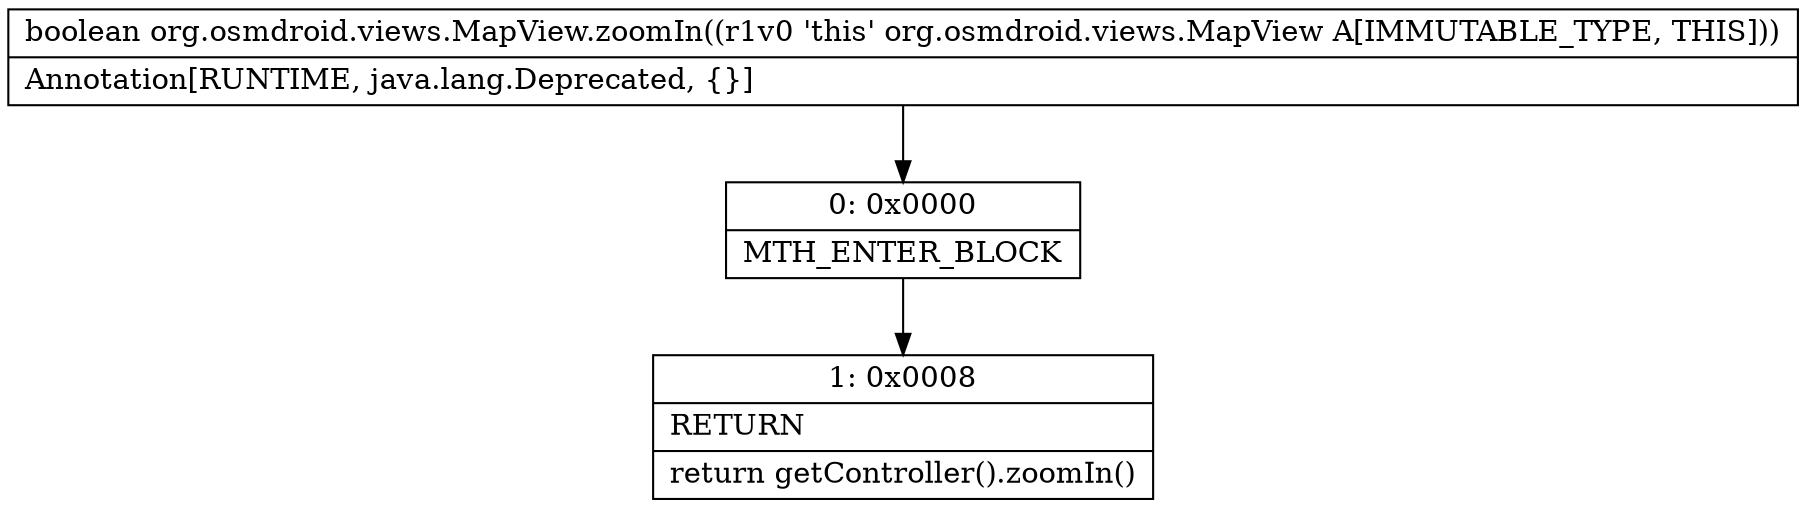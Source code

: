 digraph "CFG fororg.osmdroid.views.MapView.zoomIn()Z" {
Node_0 [shape=record,label="{0\:\ 0x0000|MTH_ENTER_BLOCK\l}"];
Node_1 [shape=record,label="{1\:\ 0x0008|RETURN\l|return getController().zoomIn()\l}"];
MethodNode[shape=record,label="{boolean org.osmdroid.views.MapView.zoomIn((r1v0 'this' org.osmdroid.views.MapView A[IMMUTABLE_TYPE, THIS]))  | Annotation[RUNTIME, java.lang.Deprecated, \{\}]\l}"];
MethodNode -> Node_0;
Node_0 -> Node_1;
}

